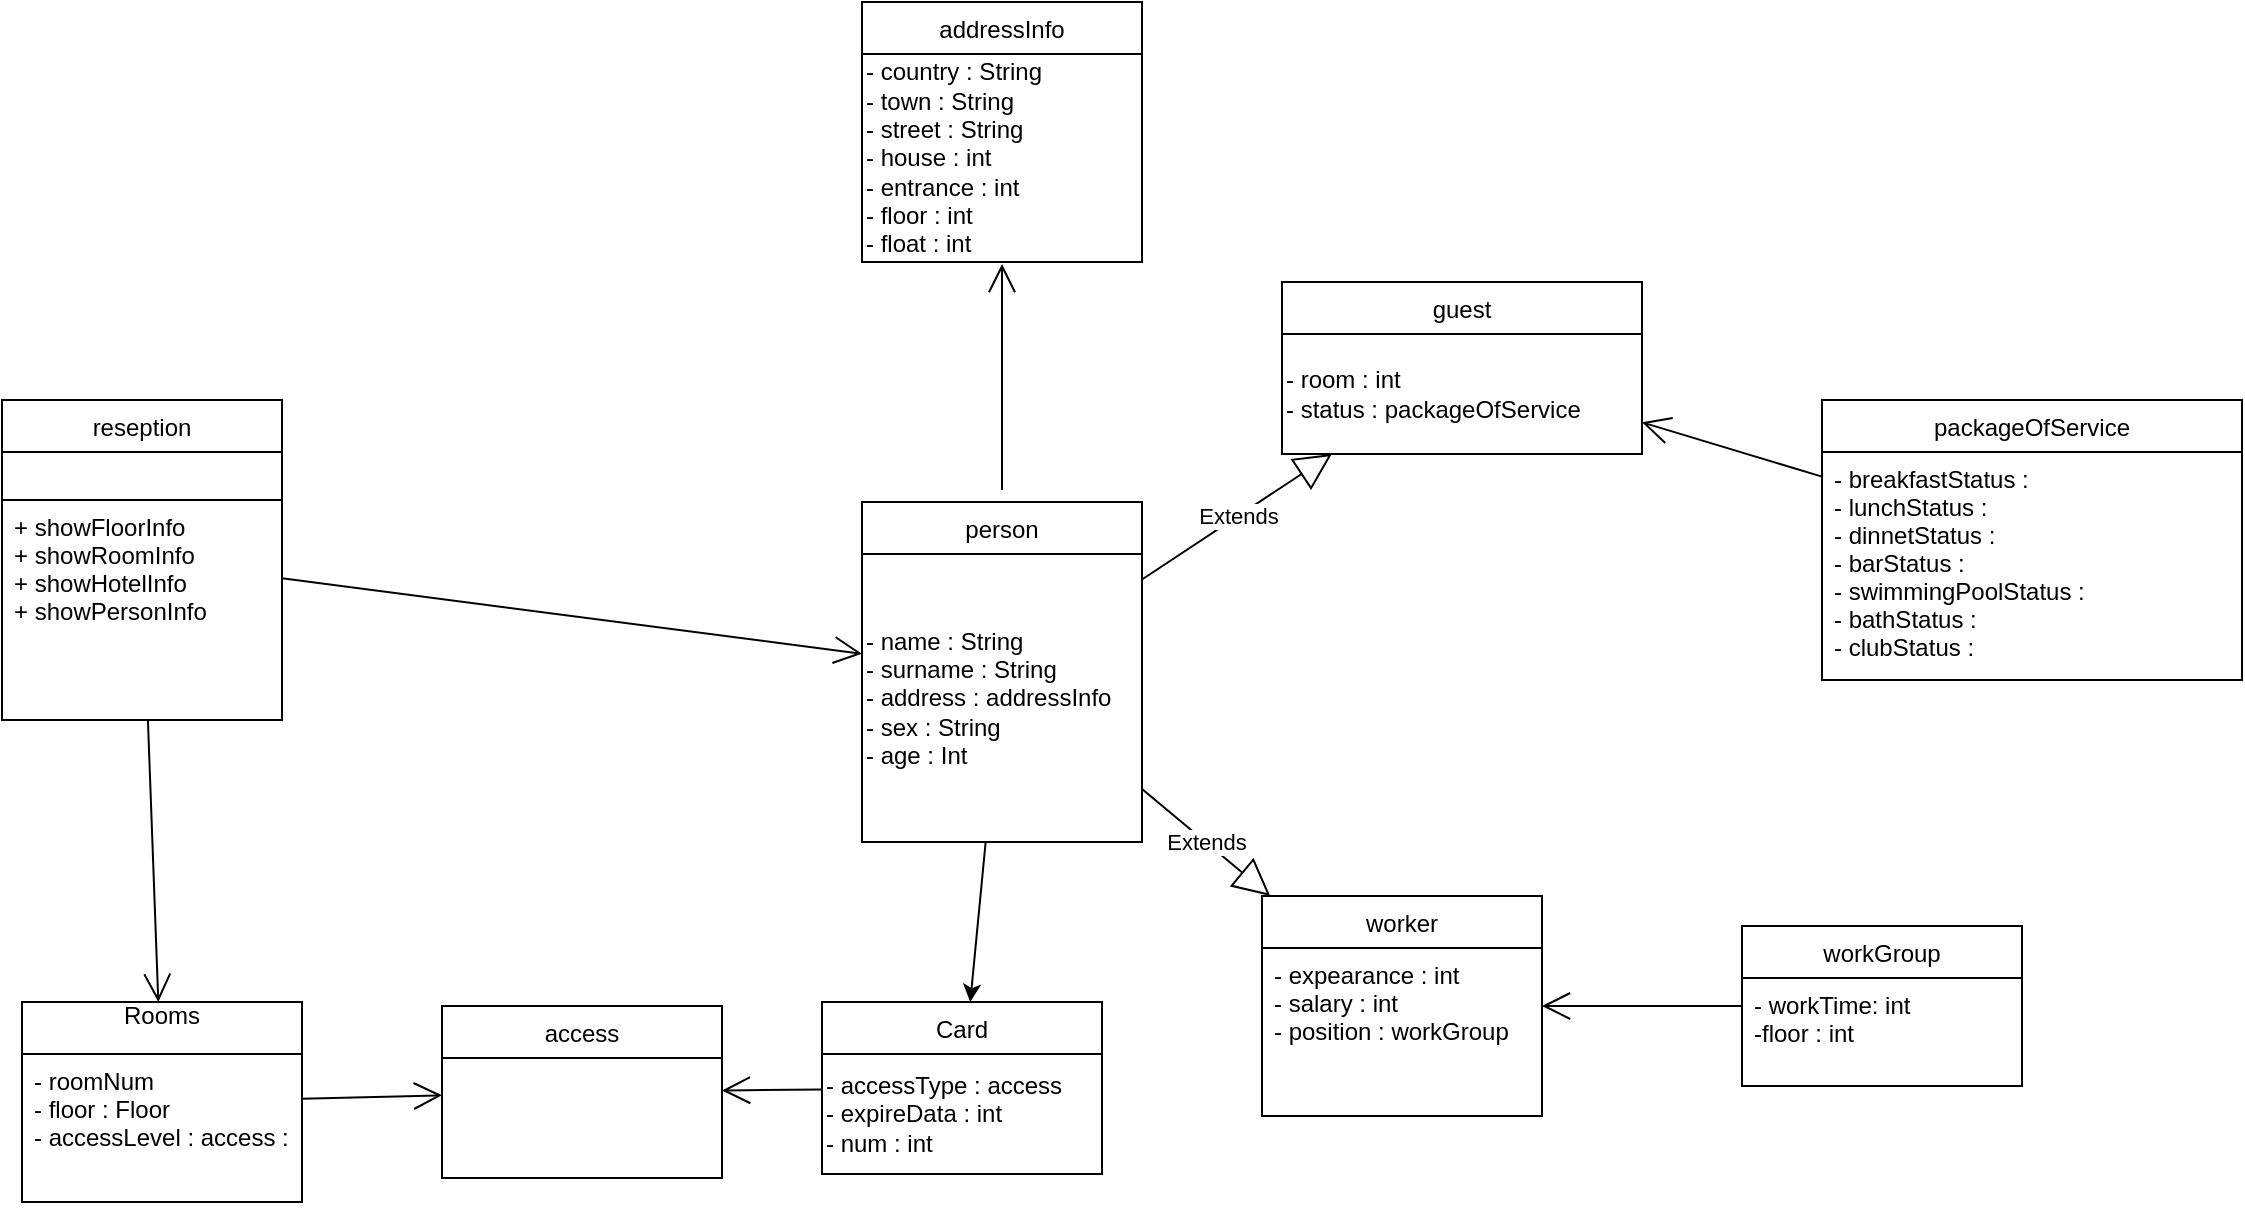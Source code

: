<mxfile version="16.5.1" type="device"><diagram id="C5RBs43oDa-KdzZeNtuy" name="Page-1"><mxGraphModel dx="1422" dy="865" grid="1" gridSize="10" guides="1" tooltips="1" connect="1" arrows="1" fold="1" page="1" pageScale="1" pageWidth="1169" pageHeight="1654" math="0" shadow="0"><root><mxCell id="WIyWlLk6GJQsqaUBKTNV-0"/><mxCell id="WIyWlLk6GJQsqaUBKTNV-1" parent="WIyWlLk6GJQsqaUBKTNV-0"/><mxCell id="pl0eV4LuxjBtjCWhGdW3-1" value="Rooms&#10;" style="swimlane;fontStyle=0;childLayout=stackLayout;horizontal=1;startSize=26;fillColor=none;horizontalStack=0;resizeParent=1;resizeParentMax=0;resizeLast=0;collapsible=1;marginBottom=0;" parent="WIyWlLk6GJQsqaUBKTNV-1" vertex="1"><mxGeometry x="790" y="770" width="140" height="100" as="geometry"/></mxCell><mxCell id="pl0eV4LuxjBtjCWhGdW3-2" value="- roomNum&#10;- floor : Floor&#10;- accessLevel : access :" style="text;strokeColor=default;fillColor=none;align=left;verticalAlign=top;spacingLeft=4;spacingRight=4;overflow=hidden;rotatable=0;points=[[0,0.5],[1,0.5]];portConstraint=eastwest;" parent="pl0eV4LuxjBtjCWhGdW3-1" vertex="1"><mxGeometry y="26" width="140" height="74" as="geometry"/></mxCell><mxCell id="pl0eV4LuxjBtjCWhGdW3-5" value="Card" style="swimlane;fontStyle=0;childLayout=stackLayout;horizontal=1;startSize=26;fillColor=none;horizontalStack=0;resizeParent=1;resizeParentMax=0;resizeLast=0;collapsible=1;marginBottom=0;" parent="WIyWlLk6GJQsqaUBKTNV-1" vertex="1"><mxGeometry x="1190" y="770" width="140" height="86" as="geometry"/></mxCell><mxCell id="pl0eV4LuxjBtjCWhGdW3-172" value="- accessType : access&lt;br&gt;- expireData : int&lt;br&gt;- num : int" style="rounded=0;whiteSpace=wrap;html=1;strokeColor=default;fillColor=none;align=left;" parent="pl0eV4LuxjBtjCWhGdW3-5" vertex="1"><mxGeometry y="26" width="140" height="60" as="geometry"/></mxCell><mxCell id="pl0eV4LuxjBtjCWhGdW3-20" value="guest" style="swimlane;fontStyle=0;childLayout=stackLayout;horizontal=1;startSize=26;fillColor=none;horizontalStack=0;resizeParent=1;resizeParentMax=0;resizeLast=0;collapsible=1;marginBottom=0;" parent="WIyWlLk6GJQsqaUBKTNV-1" vertex="1"><mxGeometry x="1420" y="410" width="180" height="86" as="geometry"/></mxCell><mxCell id="pl0eV4LuxjBtjCWhGdW3-175" value="- room : int&lt;br&gt;- status : packageOfService" style="rounded=0;whiteSpace=wrap;html=1;strokeColor=default;fillColor=none;align=left;" parent="pl0eV4LuxjBtjCWhGdW3-20" vertex="1"><mxGeometry y="26" width="180" height="60" as="geometry"/></mxCell><mxCell id="pl0eV4LuxjBtjCWhGdW3-24" value="worker" style="swimlane;fontStyle=0;childLayout=stackLayout;horizontal=1;startSize=26;fillColor=none;horizontalStack=0;resizeParent=1;resizeParentMax=0;resizeLast=0;collapsible=1;marginBottom=0;" parent="WIyWlLk6GJQsqaUBKTNV-1" vertex="1"><mxGeometry x="1410" y="717" width="140" height="110" as="geometry"/></mxCell><mxCell id="pl0eV4LuxjBtjCWhGdW3-25" value="- expearance : int &#10;- salary : int&#10;- position : workGroup" style="text;strokeColor=default;fillColor=none;align=left;verticalAlign=top;spacingLeft=4;spacingRight=4;overflow=hidden;rotatable=0;points=[[0,0.5],[1,0.5]];portConstraint=eastwest;" parent="pl0eV4LuxjBtjCWhGdW3-24" vertex="1"><mxGeometry y="26" width="140" height="84" as="geometry"/></mxCell><object label="person" id="pl0eV4LuxjBtjCWhGdW3-36"><mxCell style="swimlane;fontStyle=0;childLayout=stackLayout;horizontal=1;startSize=26;fillColor=none;horizontalStack=0;resizeParent=1;resizeParentMax=0;resizeLast=0;collapsible=1;marginBottom=0;" parent="WIyWlLk6GJQsqaUBKTNV-1" vertex="1"><mxGeometry x="1210" y="520" width="140" height="170" as="geometry"/></mxCell></object><mxCell id="pl0eV4LuxjBtjCWhGdW3-160" value="- name : String&lt;br&gt;- surname : String&lt;br&gt;- address : addressInfo&lt;br&gt;- sex : String&lt;br&gt;- age : Int" style="rounded=0;whiteSpace=wrap;html=1;strokeColor=default;fillColor=none;align=left;" parent="pl0eV4LuxjBtjCWhGdW3-36" vertex="1"><mxGeometry y="26" width="140" height="144" as="geometry"/></mxCell><mxCell id="pl0eV4LuxjBtjCWhGdW3-40" value="workGroup" style="swimlane;fontStyle=0;childLayout=stackLayout;horizontal=1;startSize=26;fillColor=none;horizontalStack=0;resizeParent=1;resizeParentMax=0;resizeLast=0;collapsible=1;marginBottom=0;" parent="WIyWlLk6GJQsqaUBKTNV-1" vertex="1"><mxGeometry x="1650" y="732" width="140" height="80" as="geometry"/></mxCell><mxCell id="pl0eV4LuxjBtjCWhGdW3-41" value="- workTime: int&#10;-floor : int" style="text;strokeColor=default;fillColor=none;align=left;verticalAlign=top;spacingLeft=4;spacingRight=4;overflow=hidden;rotatable=0;points=[[0,0.5],[1,0.5]];portConstraint=eastwest;" parent="pl0eV4LuxjBtjCWhGdW3-40" vertex="1"><mxGeometry y="26" width="140" height="54" as="geometry"/></mxCell><mxCell id="pl0eV4LuxjBtjCWhGdW3-60" value="access" style="swimlane;fontStyle=0;childLayout=stackLayout;horizontal=1;startSize=26;fillColor=none;horizontalStack=0;resizeParent=1;resizeParentMax=0;resizeLast=0;collapsible=1;marginBottom=0;" parent="WIyWlLk6GJQsqaUBKTNV-1" vertex="1"><mxGeometry x="1000" y="772" width="140" height="86" as="geometry"/></mxCell><mxCell id="pl0eV4LuxjBtjCWhGdW3-171" value="" style="rounded=0;whiteSpace=wrap;html=1;strokeColor=default;fillColor=none;align=left;" parent="pl0eV4LuxjBtjCWhGdW3-60" vertex="1"><mxGeometry y="26" width="140" height="60" as="geometry"/></mxCell><mxCell id="pl0eV4LuxjBtjCWhGdW3-72" value="Extends" style="endArrow=block;endSize=16;endFill=0;html=1;rounded=0;" parent="WIyWlLk6GJQsqaUBKTNV-1" source="pl0eV4LuxjBtjCWhGdW3-36" target="pl0eV4LuxjBtjCWhGdW3-20" edge="1"><mxGeometry width="160" relative="1" as="geometry"><mxPoint x="1850" y="844" as="sourcePoint"/><mxPoint x="2010" y="844" as="targetPoint"/></mxGeometry></mxCell><mxCell id="pl0eV4LuxjBtjCWhGdW3-73" value="Extends" style="endArrow=block;endSize=16;endFill=0;html=1;rounded=0;" parent="WIyWlLk6GJQsqaUBKTNV-1" source="pl0eV4LuxjBtjCWhGdW3-36" target="pl0eV4LuxjBtjCWhGdW3-24" edge="1"><mxGeometry width="160" relative="1" as="geometry"><mxPoint x="1850" y="844" as="sourcePoint"/><mxPoint x="2010" y="844" as="targetPoint"/></mxGeometry></mxCell><mxCell id="pl0eV4LuxjBtjCWhGdW3-109" value="" style="endArrow=open;endFill=1;endSize=12;html=1;rounded=0;elbow=vertical;" parent="WIyWlLk6GJQsqaUBKTNV-1" source="pl0eV4LuxjBtjCWhGdW3-1" target="pl0eV4LuxjBtjCWhGdW3-60" edge="1"><mxGeometry width="160" relative="1" as="geometry"><mxPoint x="800" y="480" as="sourcePoint"/><mxPoint x="960" y="480" as="targetPoint"/></mxGeometry></mxCell><mxCell id="pl0eV4LuxjBtjCWhGdW3-110" value="packageOfService" style="swimlane;fontStyle=0;childLayout=stackLayout;horizontal=1;startSize=26;fillColor=none;horizontalStack=0;resizeParent=1;resizeParentMax=0;resizeLast=0;collapsible=1;marginBottom=0;" parent="WIyWlLk6GJQsqaUBKTNV-1" vertex="1"><mxGeometry x="1690" y="469" width="210" height="140" as="geometry"/></mxCell><mxCell id="UdkVO-LQRuB7PRyqrmWP-8" value="- breakfastStatus : &#10;- lunchStatus :&#10;- dinnetStatus : &#10;- barStatus : &#10;- swimmingPoolStatus : &#10;- bathStatus : &#10;- clubStatus :&#10;&#10;" style="text;strokeColor=default;fillColor=none;align=left;verticalAlign=top;spacingLeft=4;spacingRight=4;overflow=hidden;rotatable=0;points=[[0,0.5],[1,0.5]];portConstraint=eastwest;" parent="pl0eV4LuxjBtjCWhGdW3-110" vertex="1"><mxGeometry y="26" width="210" height="114" as="geometry"/></mxCell><mxCell id="pl0eV4LuxjBtjCWhGdW3-114" value="" style="endArrow=open;endFill=1;endSize=12;html=1;rounded=0;" parent="WIyWlLk6GJQsqaUBKTNV-1" source="pl0eV4LuxjBtjCWhGdW3-110" target="pl0eV4LuxjBtjCWhGdW3-20" edge="1"><mxGeometry width="160" relative="1" as="geometry"><mxPoint x="1700" y="980" as="sourcePoint"/><mxPoint x="1780" y="965" as="targetPoint"/></mxGeometry></mxCell><mxCell id="pl0eV4LuxjBtjCWhGdW3-132" value="" style="endArrow=open;endFill=1;endSize=12;html=1;rounded=0;" parent="WIyWlLk6GJQsqaUBKTNV-1" source="pl0eV4LuxjBtjCWhGdW3-5" target="pl0eV4LuxjBtjCWhGdW3-60" edge="1"><mxGeometry width="160" relative="1" as="geometry"><mxPoint x="1145" y="1412" as="sourcePoint"/><mxPoint x="1305" y="1412" as="targetPoint"/></mxGeometry></mxCell><mxCell id="pl0eV4LuxjBtjCWhGdW3-148" value="reseption" style="swimlane;fontStyle=0;childLayout=stackLayout;horizontal=1;startSize=26;fillColor=none;horizontalStack=0;resizeParent=1;resizeParentMax=0;resizeLast=0;collapsible=1;marginBottom=0;" parent="WIyWlLk6GJQsqaUBKTNV-1" vertex="1"><mxGeometry x="780" y="469" width="140" height="160" as="geometry"/></mxCell><mxCell id="pl0eV4LuxjBtjCWhGdW3-149" value="" style="text;strokeColor=default;fillColor=none;align=left;verticalAlign=top;spacingLeft=4;spacingRight=4;overflow=hidden;rotatable=0;points=[[0,0.5],[1,0.5]];portConstraint=eastwest;" parent="pl0eV4LuxjBtjCWhGdW3-148" vertex="1"><mxGeometry y="26" width="140" height="24" as="geometry"/></mxCell><mxCell id="pl0eV4LuxjBtjCWhGdW3-151" value="+ showFloorInfo&#10;+ showRoomInfo&#10;+ showHotelInfo&#10;+ showPersonInfo" style="text;strokeColor=none;fillColor=none;align=left;verticalAlign=top;spacingLeft=4;spacingRight=4;overflow=hidden;rotatable=0;points=[[0,0.5],[1,0.5]];portConstraint=eastwest;" parent="pl0eV4LuxjBtjCWhGdW3-148" vertex="1"><mxGeometry y="50" width="140" height="110" as="geometry"/></mxCell><mxCell id="pl0eV4LuxjBtjCWhGdW3-162" value="addressInfo" style="swimlane;fontStyle=0;childLayout=stackLayout;horizontal=1;startSize=26;fillColor=none;horizontalStack=0;resizeParent=1;resizeParentMax=0;resizeLast=0;collapsible=1;marginBottom=0;strokeColor=default;" parent="WIyWlLk6GJQsqaUBKTNV-1" vertex="1"><mxGeometry x="1210" y="270" width="140" height="130" as="geometry"/></mxCell><mxCell id="pl0eV4LuxjBtjCWhGdW3-173" value="- country : String&lt;br&gt;- town : String&lt;br&gt;- street : String&lt;br&gt;- house : int&lt;br&gt;- entrance : int&lt;br&gt;- floor : int&lt;br&gt;- float : int" style="rounded=0;whiteSpace=wrap;html=1;strokeColor=default;fillColor=none;align=left;" parent="pl0eV4LuxjBtjCWhGdW3-162" vertex="1"><mxGeometry y="26" width="140" height="104" as="geometry"/></mxCell><mxCell id="pl0eV4LuxjBtjCWhGdW3-166" value="" style="endArrow=open;endFill=1;endSize=12;html=1;rounded=0;sourcePerimeterSpacing=6;targetPerimeterSpacing=1;strokeWidth=1;elbow=vertical;" parent="WIyWlLk6GJQsqaUBKTNV-1" source="pl0eV4LuxjBtjCWhGdW3-36" target="pl0eV4LuxjBtjCWhGdW3-162" edge="1"><mxGeometry width="160" relative="1" as="geometry"><mxPoint x="910" y="500" as="sourcePoint"/><mxPoint x="1070" y="500" as="targetPoint"/></mxGeometry></mxCell><mxCell id="UdkVO-LQRuB7PRyqrmWP-14" value="" style="endArrow=open;endFill=1;endSize=12;html=1;rounded=0;" parent="WIyWlLk6GJQsqaUBKTNV-1" source="pl0eV4LuxjBtjCWhGdW3-148" target="pl0eV4LuxjBtjCWhGdW3-36" edge="1"><mxGeometry width="160" relative="1" as="geometry"><mxPoint x="1180" y="670" as="sourcePoint"/><mxPoint x="1340" y="670" as="targetPoint"/></mxGeometry></mxCell><mxCell id="UdkVO-LQRuB7PRyqrmWP-15" value="" style="endArrow=open;endFill=1;endSize=12;html=1;rounded=0;" parent="WIyWlLk6GJQsqaUBKTNV-1" source="pl0eV4LuxjBtjCWhGdW3-148" target="pl0eV4LuxjBtjCWhGdW3-1" edge="1"><mxGeometry width="160" relative="1" as="geometry"><mxPoint x="1180" y="870" as="sourcePoint"/><mxPoint x="1340" y="870" as="targetPoint"/></mxGeometry></mxCell><mxCell id="LgBFhtEaI9q1x-k2meTP-0" value="" style="endArrow=classic;html=1;rounded=0;" edge="1" parent="WIyWlLk6GJQsqaUBKTNV-1" source="pl0eV4LuxjBtjCWhGdW3-36" target="pl0eV4LuxjBtjCWhGdW3-5"><mxGeometry width="50" height="50" relative="1" as="geometry"><mxPoint x="1289.076" y="695" as="sourcePoint"/><mxPoint x="1410" y="680" as="targetPoint"/></mxGeometry></mxCell><mxCell id="LgBFhtEaI9q1x-k2meTP-3" value="" style="endArrow=open;endFill=1;endSize=12;html=1;rounded=0;" edge="1" parent="WIyWlLk6GJQsqaUBKTNV-1" source="pl0eV4LuxjBtjCWhGdW3-40" target="pl0eV4LuxjBtjCWhGdW3-24"><mxGeometry width="160" relative="1" as="geometry"><mxPoint x="1440" y="550" as="sourcePoint"/><mxPoint x="1600" y="550" as="targetPoint"/></mxGeometry></mxCell></root></mxGraphModel></diagram></mxfile>